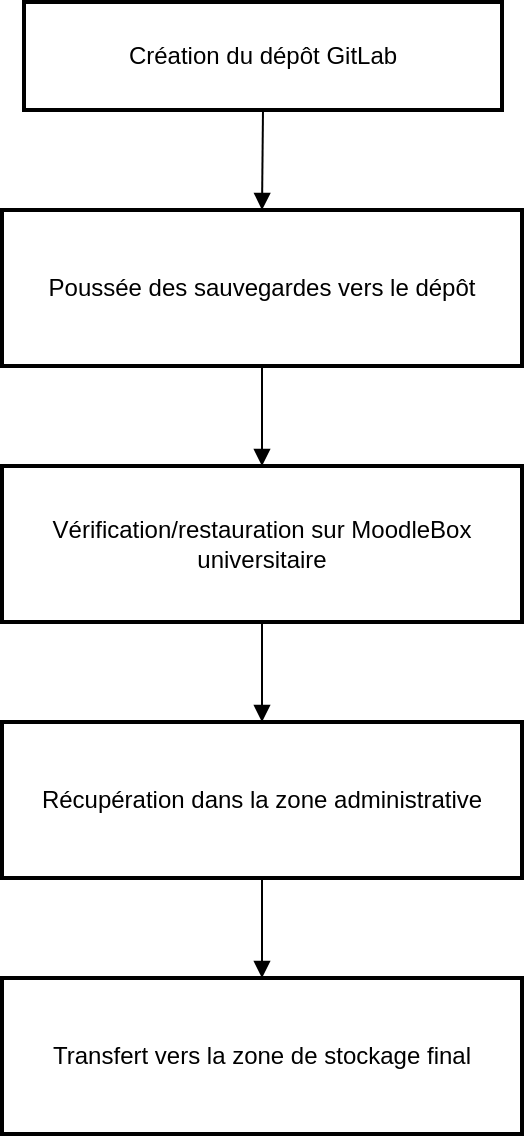 <mxfile version="26.0.7">
  <diagram name="Page-1" id="ird1HfAuzV7-ObAEKFpJ">
    <mxGraphModel>
      <root>
        <mxCell id="0" />
        <mxCell id="1" parent="0" />
        <mxCell id="2" value="Création du dépôt GitLab" style="whiteSpace=wrap;strokeWidth=2;" vertex="1" parent="1">
          <mxGeometry x="19" y="8" width="239" height="54" as="geometry" />
        </mxCell>
        <mxCell id="3" value="Poussée des sauvegardes vers le dépôt" style="whiteSpace=wrap;strokeWidth=2;" vertex="1" parent="1">
          <mxGeometry x="8" y="112" width="260" height="78" as="geometry" />
        </mxCell>
        <mxCell id="4" value="Vérification/restauration sur MoodleBox universitaire" style="whiteSpace=wrap;strokeWidth=2;" vertex="1" parent="1">
          <mxGeometry x="8" y="240" width="260" height="78" as="geometry" />
        </mxCell>
        <mxCell id="5" value="Récupération dans la zone administrative" style="whiteSpace=wrap;strokeWidth=2;" vertex="1" parent="1">
          <mxGeometry x="8" y="368" width="260" height="78" as="geometry" />
        </mxCell>
        <mxCell id="6" value="Transfert vers la zone de stockage final" style="whiteSpace=wrap;strokeWidth=2;" vertex="1" parent="1">
          <mxGeometry x="8" y="496" width="260" height="78" as="geometry" />
        </mxCell>
        <mxCell id="7" value="" style="curved=1;startArrow=none;endArrow=block;exitX=0.5;exitY=1;entryX=0.5;entryY=0;" edge="1" parent="1" source="2" target="3">
          <mxGeometry relative="1" as="geometry">
            <Array as="points" />
          </mxGeometry>
        </mxCell>
        <mxCell id="8" value="" style="curved=1;startArrow=none;endArrow=block;exitX=0.5;exitY=1;entryX=0.5;entryY=0;" edge="1" parent="1" source="3" target="4">
          <mxGeometry relative="1" as="geometry">
            <Array as="points" />
          </mxGeometry>
        </mxCell>
        <mxCell id="9" value="" style="curved=1;startArrow=none;endArrow=block;exitX=0.5;exitY=1;entryX=0.5;entryY=0;" edge="1" parent="1" source="4" target="5">
          <mxGeometry relative="1" as="geometry">
            <Array as="points" />
          </mxGeometry>
        </mxCell>
        <mxCell id="10" value="" style="curved=1;startArrow=none;endArrow=block;exitX=0.5;exitY=1;entryX=0.5;entryY=0;" edge="1" parent="1" source="5" target="6">
          <mxGeometry relative="1" as="geometry">
            <Array as="points" />
          </mxGeometry>
        </mxCell>
      </root>
    </mxGraphModel>
  </diagram>
</mxfile>
